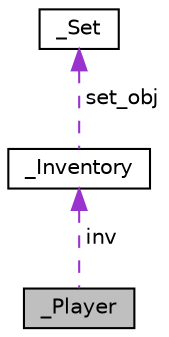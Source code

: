 digraph "_Player"
{
 // LATEX_PDF_SIZE
  edge [fontname="Helvetica",fontsize="10",labelfontname="Helvetica",labelfontsize="10"];
  node [fontname="Helvetica",fontsize="10",shape=record];
  Node1 [label="_Player",height=0.2,width=0.4,color="black", fillcolor="grey75", style="filled", fontcolor="black",tooltip="Player."];
  Node2 -> Node1 [dir="back",color="darkorchid3",fontsize="10",style="dashed",label=" inv" ];
  Node2 [label="_Inventory",height=0.2,width=0.4,color="black", fillcolor="white", style="filled",URL="$struct__Inventory.html",tooltip="Invenotry."];
  Node3 -> Node2 [dir="back",color="darkorchid3",fontsize="10",style="dashed",label=" set_obj" ];
  Node3 [label="_Set",height=0.2,width=0.4,color="black", fillcolor="white", style="filled",URL="$struct__Set.html",tooltip="Set."];
}

